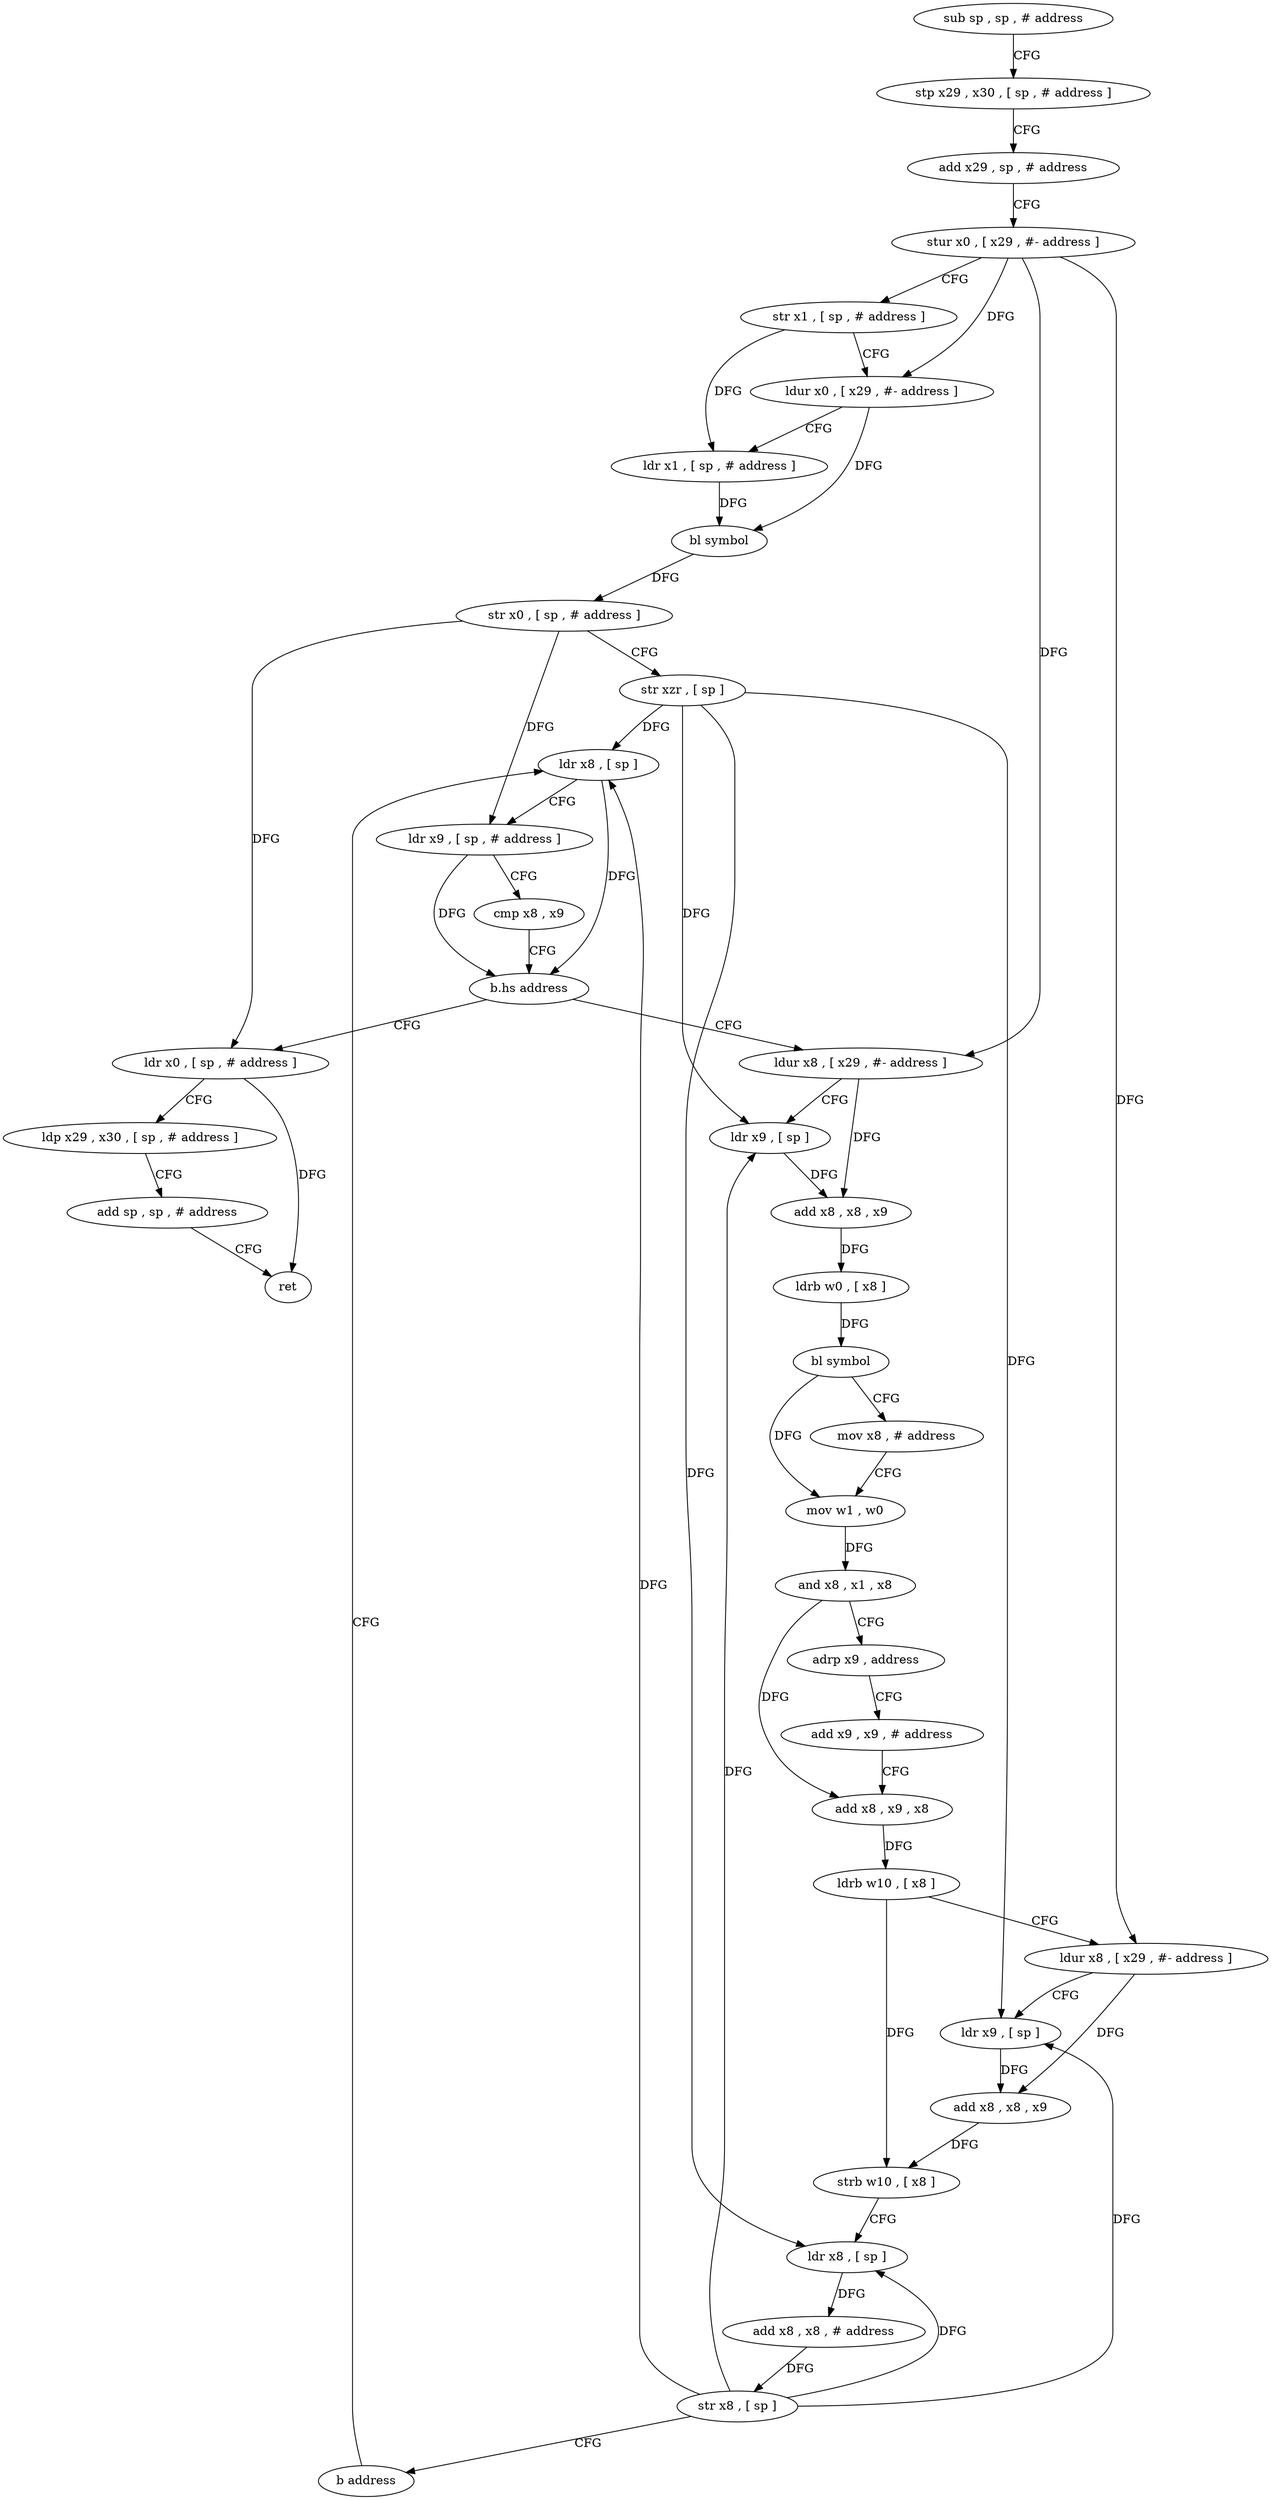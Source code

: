 digraph "func" {
"4207092" [label = "sub sp , sp , # address" ]
"4207096" [label = "stp x29 , x30 , [ sp , # address ]" ]
"4207100" [label = "add x29 , sp , # address" ]
"4207104" [label = "stur x0 , [ x29 , #- address ]" ]
"4207108" [label = "str x1 , [ sp , # address ]" ]
"4207112" [label = "ldur x0 , [ x29 , #- address ]" ]
"4207116" [label = "ldr x1 , [ sp , # address ]" ]
"4207120" [label = "bl symbol" ]
"4207124" [label = "str x0 , [ sp , # address ]" ]
"4207128" [label = "str xzr , [ sp ]" ]
"4207132" [label = "ldr x8 , [ sp ]" ]
"4207228" [label = "ldr x0 , [ sp , # address ]" ]
"4207232" [label = "ldp x29 , x30 , [ sp , # address ]" ]
"4207236" [label = "add sp , sp , # address" ]
"4207240" [label = "ret" ]
"4207148" [label = "ldur x8 , [ x29 , #- address ]" ]
"4207152" [label = "ldr x9 , [ sp ]" ]
"4207156" [label = "add x8 , x8 , x9" ]
"4207160" [label = "ldrb w0 , [ x8 ]" ]
"4207164" [label = "bl symbol" ]
"4207168" [label = "mov x8 , # address" ]
"4207172" [label = "mov w1 , w0" ]
"4207176" [label = "and x8 , x1 , x8" ]
"4207180" [label = "adrp x9 , address" ]
"4207184" [label = "add x9 , x9 , # address" ]
"4207188" [label = "add x8 , x9 , x8" ]
"4207192" [label = "ldrb w10 , [ x8 ]" ]
"4207196" [label = "ldur x8 , [ x29 , #- address ]" ]
"4207200" [label = "ldr x9 , [ sp ]" ]
"4207204" [label = "add x8 , x8 , x9" ]
"4207208" [label = "strb w10 , [ x8 ]" ]
"4207212" [label = "ldr x8 , [ sp ]" ]
"4207216" [label = "add x8 , x8 , # address" ]
"4207220" [label = "str x8 , [ sp ]" ]
"4207224" [label = "b address" ]
"4207136" [label = "ldr x9 , [ sp , # address ]" ]
"4207140" [label = "cmp x8 , x9" ]
"4207144" [label = "b.hs address" ]
"4207092" -> "4207096" [ label = "CFG" ]
"4207096" -> "4207100" [ label = "CFG" ]
"4207100" -> "4207104" [ label = "CFG" ]
"4207104" -> "4207108" [ label = "CFG" ]
"4207104" -> "4207112" [ label = "DFG" ]
"4207104" -> "4207148" [ label = "DFG" ]
"4207104" -> "4207196" [ label = "DFG" ]
"4207108" -> "4207112" [ label = "CFG" ]
"4207108" -> "4207116" [ label = "DFG" ]
"4207112" -> "4207116" [ label = "CFG" ]
"4207112" -> "4207120" [ label = "DFG" ]
"4207116" -> "4207120" [ label = "DFG" ]
"4207120" -> "4207124" [ label = "DFG" ]
"4207124" -> "4207128" [ label = "CFG" ]
"4207124" -> "4207136" [ label = "DFG" ]
"4207124" -> "4207228" [ label = "DFG" ]
"4207128" -> "4207132" [ label = "DFG" ]
"4207128" -> "4207152" [ label = "DFG" ]
"4207128" -> "4207200" [ label = "DFG" ]
"4207128" -> "4207212" [ label = "DFG" ]
"4207132" -> "4207136" [ label = "CFG" ]
"4207132" -> "4207144" [ label = "DFG" ]
"4207228" -> "4207232" [ label = "CFG" ]
"4207228" -> "4207240" [ label = "DFG" ]
"4207232" -> "4207236" [ label = "CFG" ]
"4207236" -> "4207240" [ label = "CFG" ]
"4207148" -> "4207152" [ label = "CFG" ]
"4207148" -> "4207156" [ label = "DFG" ]
"4207152" -> "4207156" [ label = "DFG" ]
"4207156" -> "4207160" [ label = "DFG" ]
"4207160" -> "4207164" [ label = "DFG" ]
"4207164" -> "4207168" [ label = "CFG" ]
"4207164" -> "4207172" [ label = "DFG" ]
"4207168" -> "4207172" [ label = "CFG" ]
"4207172" -> "4207176" [ label = "DFG" ]
"4207176" -> "4207180" [ label = "CFG" ]
"4207176" -> "4207188" [ label = "DFG" ]
"4207180" -> "4207184" [ label = "CFG" ]
"4207184" -> "4207188" [ label = "CFG" ]
"4207188" -> "4207192" [ label = "DFG" ]
"4207192" -> "4207196" [ label = "CFG" ]
"4207192" -> "4207208" [ label = "DFG" ]
"4207196" -> "4207200" [ label = "CFG" ]
"4207196" -> "4207204" [ label = "DFG" ]
"4207200" -> "4207204" [ label = "DFG" ]
"4207204" -> "4207208" [ label = "DFG" ]
"4207208" -> "4207212" [ label = "CFG" ]
"4207212" -> "4207216" [ label = "DFG" ]
"4207216" -> "4207220" [ label = "DFG" ]
"4207220" -> "4207224" [ label = "CFG" ]
"4207220" -> "4207132" [ label = "DFG" ]
"4207220" -> "4207152" [ label = "DFG" ]
"4207220" -> "4207200" [ label = "DFG" ]
"4207220" -> "4207212" [ label = "DFG" ]
"4207224" -> "4207132" [ label = "CFG" ]
"4207136" -> "4207140" [ label = "CFG" ]
"4207136" -> "4207144" [ label = "DFG" ]
"4207140" -> "4207144" [ label = "CFG" ]
"4207144" -> "4207228" [ label = "CFG" ]
"4207144" -> "4207148" [ label = "CFG" ]
}
